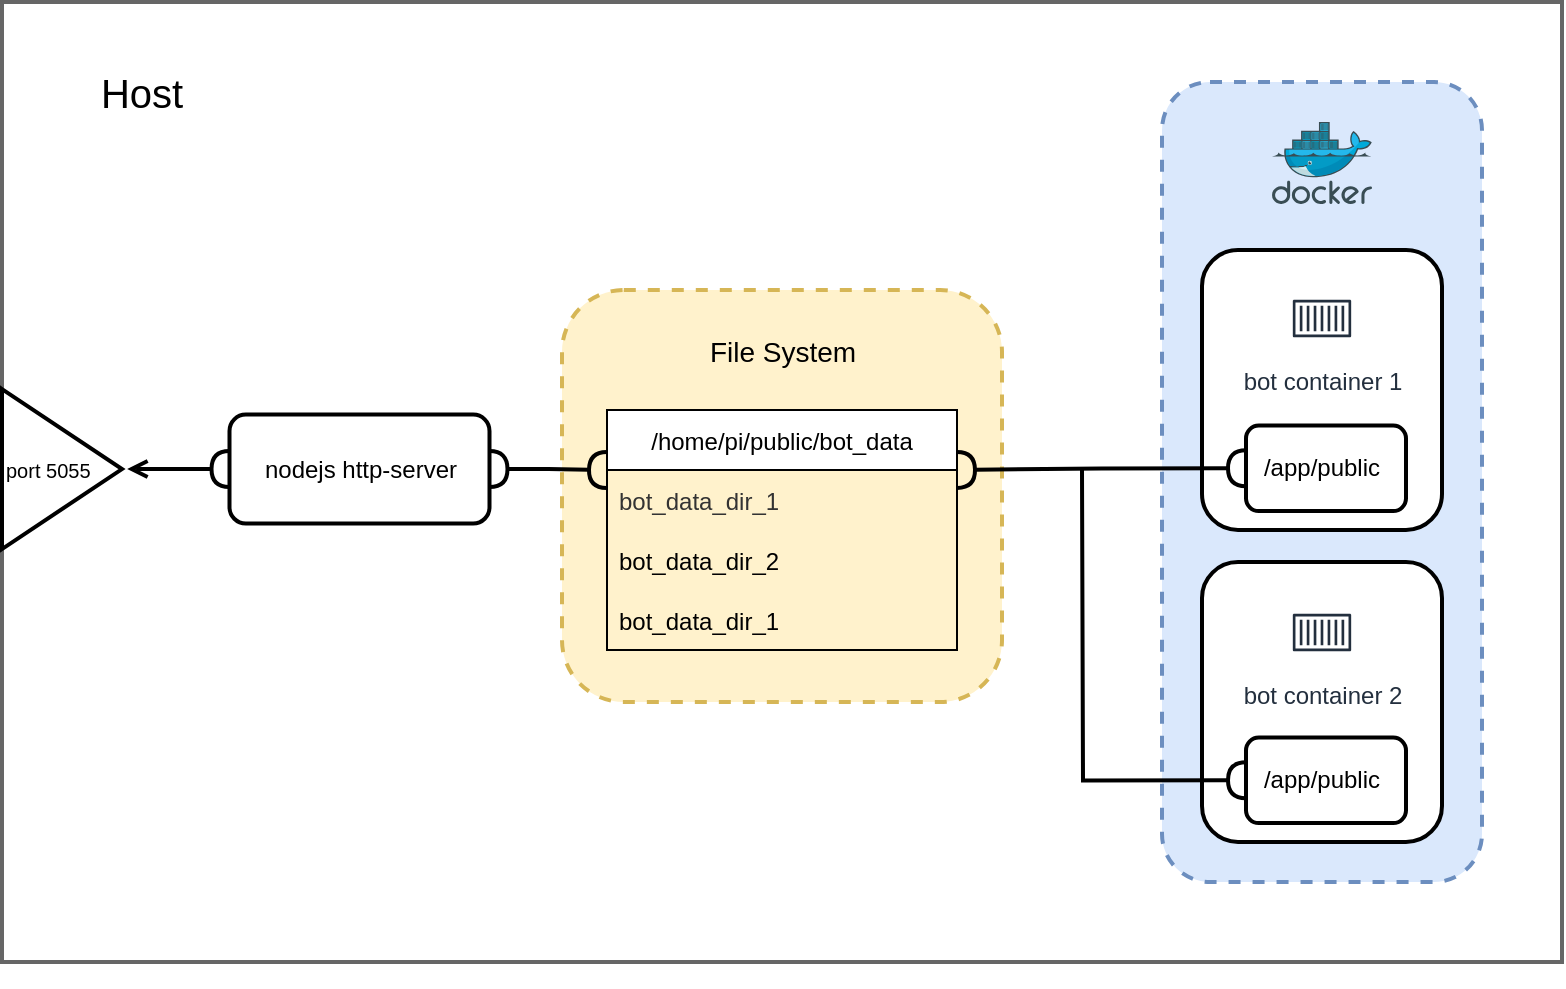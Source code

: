 <mxfile version="20.2.2" type="github"><diagram id="0d7cefc2-ccd6-e077-73ed-a8e48b0cddf6" name="Page-1"><mxGraphModel dx="1094" dy="586" grid="1" gridSize="10" guides="1" tooltips="1" connect="1" arrows="1" fold="1" page="1" pageScale="1" pageWidth="1169" pageHeight="827" background="none" math="0" shadow="0"><root><mxCell id="0"/><mxCell id="1" parent="0"/><mxCell id="QfQzrWZQ1G4UEie-W2rC-216" value="" style="whiteSpace=wrap;html=1;rounded=0;shadow=0;glass=0;sketch=0;strokeWidth=2;fillColor=#FFFFFF;fontColor=#333333;strokeColor=#666666;" parent="1" vertex="1"><mxGeometry x="180" y="80" width="780" height="480" as="geometry"/></mxCell><mxCell id="QfQzrWZQ1G4UEie-W2rC-217" style="edgeStyle=elbowEdgeStyle;rounded=0;orthogonalLoop=1;jettySize=auto;html=1;exitX=0;exitY=0.5;exitDx=0;exitDy=0;shadow=0;startArrow=halfCircle;startFill=0;endArrow=open;endFill=0;strokeColor=default;strokeWidth=2;entryX=1.043;entryY=0.5;entryDx=0;entryDy=0;entryPerimeter=0;" parent="1" source="QfQzrWZQ1G4UEie-W2rC-207" target="QfQzrWZQ1G4UEie-W2rC-229" edge="1"><mxGeometry relative="1" as="geometry"><mxPoint x="240" y="313.53" as="targetPoint"/></mxGeometry></mxCell><mxCell id="QfQzrWZQ1G4UEie-W2rC-229" value="&lt;font style=&quot;font-size: 10px;&quot;&gt;port 5055&lt;/font&gt;" style="triangle;whiteSpace=wrap;html=1;rounded=0;shadow=0;glass=0;sketch=0;fontSize=12;strokeColor=default;strokeWidth=2;fillColor=default;align=left;" parent="1" vertex="1"><mxGeometry x="180" y="273.53" width="60" height="80" as="geometry"/></mxCell><mxCell id="QfQzrWZQ1G4UEie-W2rC-171" style="edgeStyle=orthogonalEdgeStyle;rounded=0;orthogonalLoop=1;jettySize=auto;html=1;exitX=0.5;exitY=0;exitDx=0;exitDy=0;" parent="1" edge="1"><mxGeometry relative="1" as="geometry"><mxPoint x="655" y="563.857" as="targetPoint"/><mxPoint x="655" y="564" as="sourcePoint"/></mxGeometry></mxCell><mxCell id="QfQzrWZQ1G4UEie-W2rC-155" style="edgeStyle=orthogonalEdgeStyle;rounded=0;orthogonalLoop=1;jettySize=auto;html=1;exitX=0.5;exitY=0;exitDx=0;exitDy=0;" parent="1" edge="1"><mxGeometry relative="1" as="geometry"><mxPoint x="890" y="533.857" as="targetPoint"/><mxPoint x="890" y="534" as="sourcePoint"/></mxGeometry></mxCell><mxCell id="QfQzrWZQ1G4UEie-W2rC-147" value="" style="whiteSpace=wrap;html=1;strokeColor=#6c8ebf;strokeWidth=2;fillColor=#dae8fc;rounded=1;dashed=1;" parent="1" vertex="1"><mxGeometry x="760" y="120" width="160" height="400" as="geometry"/></mxCell><mxCell id="QfQzrWZQ1G4UEie-W2rC-133" value="" style="sketch=0;aspect=fixed;html=1;points=[];align=center;image;fontSize=12;image=img/lib/mscae/Docker.svg;" parent="1" vertex="1"><mxGeometry x="815.003" y="140" width="50" height="41" as="geometry"/></mxCell><mxCell id="QfQzrWZQ1G4UEie-W2rC-198" value="" style="group" parent="1" vertex="1" connectable="0"><mxGeometry x="780" y="204" width="120" height="140" as="geometry"/></mxCell><mxCell id="QfQzrWZQ1G4UEie-W2rC-156" value="" style="rounded=1;whiteSpace=wrap;html=1;strokeColor=default;strokeWidth=2;fillColor=default;glass=0;shadow=0;sketch=0;" parent="QfQzrWZQ1G4UEie-W2rC-198" vertex="1"><mxGeometry width="120" height="140" as="geometry"/></mxCell><mxCell id="QfQzrWZQ1G4UEie-W2rC-138" value="bot container 1" style="sketch=0;outlineConnect=0;fontColor=#232F3E;gradientColor=none;strokeColor=#232F3E;fillColor=none;dashed=0;verticalLabelPosition=bottom;verticalAlign=top;align=center;html=1;fontSize=12;fontStyle=0;aspect=fixed;shape=mxgraph.aws4.resourceIcon;resIcon=mxgraph.aws4.container_1;" parent="QfQzrWZQ1G4UEie-W2rC-198" vertex="1"><mxGeometry x="41.762" y="16" width="36.47" height="36.47" as="geometry"/></mxCell><mxCell id="QfQzrWZQ1G4UEie-W2rC-194" value="" style="group;dashed=1;" parent="QfQzrWZQ1G4UEie-W2rC-198" vertex="1" connectable="0"><mxGeometry x="12" y="87.79" width="96" height="42.74" as="geometry"/></mxCell><mxCell id="QfQzrWZQ1G4UEie-W2rC-193" value="" style="rounded=1;whiteSpace=wrap;html=1;shadow=0;glass=0;sketch=0;strokeColor=default;strokeWidth=2;fillColor=none;" parent="QfQzrWZQ1G4UEie-W2rC-194" vertex="1"><mxGeometry x="10" width="80" height="42.74" as="geometry"/></mxCell><mxCell id="QfQzrWZQ1G4UEie-W2rC-137" value="/app/public" style="text;html=1;strokeColor=none;fillColor=none;align=center;verticalAlign=middle;whiteSpace=wrap;rounded=0;container=0;" parent="QfQzrWZQ1G4UEie-W2rC-194" vertex="1"><mxGeometry x="12" y="6.37" width="72.0" height="30" as="geometry"/></mxCell><mxCell id="QfQzrWZQ1G4UEie-W2rC-199" value="" style="group" parent="1" vertex="1" connectable="0"><mxGeometry x="780" y="360" width="120" height="140" as="geometry"/></mxCell><mxCell id="QfQzrWZQ1G4UEie-W2rC-200" value="" style="rounded=1;whiteSpace=wrap;html=1;strokeColor=default;strokeWidth=2;fillColor=default;glass=0;shadow=0;sketch=0;" parent="QfQzrWZQ1G4UEie-W2rC-199" vertex="1"><mxGeometry width="120" height="140" as="geometry"/></mxCell><mxCell id="QfQzrWZQ1G4UEie-W2rC-201" value="bot container 2" style="sketch=0;outlineConnect=0;fontColor=#232F3E;gradientColor=none;strokeColor=#232F3E;fillColor=none;dashed=0;verticalLabelPosition=bottom;verticalAlign=top;align=center;html=1;fontSize=12;fontStyle=0;aspect=fixed;shape=mxgraph.aws4.resourceIcon;resIcon=mxgraph.aws4.container_1;" parent="QfQzrWZQ1G4UEie-W2rC-199" vertex="1"><mxGeometry x="41.762" y="17" width="36.47" height="36.47" as="geometry"/></mxCell><mxCell id="QfQzrWZQ1G4UEie-W2rC-202" value="" style="group" parent="QfQzrWZQ1G4UEie-W2rC-199" vertex="1" connectable="0"><mxGeometry x="12" y="87.79" width="96" height="42.74" as="geometry"/></mxCell><mxCell id="QfQzrWZQ1G4UEie-W2rC-203" value="" style="rounded=1;whiteSpace=wrap;html=1;shadow=0;glass=0;sketch=0;strokeColor=default;strokeWidth=2;fillColor=none;" parent="QfQzrWZQ1G4UEie-W2rC-202" vertex="1"><mxGeometry x="10" width="80" height="42.74" as="geometry"/></mxCell><mxCell id="QfQzrWZQ1G4UEie-W2rC-204" value="/app/public" style="text;html=1;strokeColor=none;fillColor=none;align=center;verticalAlign=middle;whiteSpace=wrap;rounded=0;container=0;" parent="QfQzrWZQ1G4UEie-W2rC-202" vertex="1"><mxGeometry x="12" y="6.37" width="72.0" height="30" as="geometry"/></mxCell><mxCell id="QfQzrWZQ1G4UEie-W2rC-206" style="edgeStyle=orthogonalEdgeStyle;rounded=0;orthogonalLoop=1;jettySize=auto;html=1;exitX=0;exitY=0.5;exitDx=0;exitDy=0;strokeWidth=2;startArrow=halfCircle;startFill=0;endArrow=none;endFill=0;shadow=0;" parent="1" source="QfQzrWZQ1G4UEie-W2rC-203" edge="1"><mxGeometry relative="1" as="geometry"><mxPoint x="720" y="314" as="targetPoint"/></mxGeometry></mxCell><mxCell id="QfQzrWZQ1G4UEie-W2rC-207" value="" style="whiteSpace=wrap;html=1;strokeColor=default;strokeWidth=2;fillColor=default;rounded=1;" parent="1" vertex="1"><mxGeometry x="293.75" y="286.3" width="130" height="54.47" as="geometry"/></mxCell><mxCell id="QfQzrWZQ1G4UEie-W2rC-210" value="nodejs http-server" style="text;html=1;strokeColor=none;fillColor=none;align=center;verticalAlign=middle;whiteSpace=wrap;rounded=0;shadow=1;glass=1;sketch=1;" parent="1" vertex="1"><mxGeometry x="307.5" y="298.53" width="102.5" height="30" as="geometry"/></mxCell><mxCell id="QfQzrWZQ1G4UEie-W2rC-233" value="&lt;font style=&quot;font-size: 20px;&quot;&gt;Host&lt;/font&gt;" style="text;html=1;strokeColor=none;fillColor=none;align=center;verticalAlign=middle;whiteSpace=wrap;rounded=0;shadow=0;glass=0;labelBackgroundColor=none;labelBorderColor=none;sketch=0;fontSize=14;" parent="1" vertex="1"><mxGeometry x="220" y="110" width="60" height="30" as="geometry"/></mxCell><mxCell id="QfQzrWZQ1G4UEie-W2rC-169" value="" style="whiteSpace=wrap;html=1;strokeWidth=2;rounded=1;dashed=1;fillColor=#fff2cc;strokeColor=#d6b656;" parent="1" vertex="1"><mxGeometry x="460" y="224" width="220" height="206" as="geometry"/></mxCell><mxCell id="1ZJtoYT5BDIFIJYij1ej-9" style="edgeStyle=orthogonalEdgeStyle;rounded=0;orthogonalLoop=1;jettySize=auto;html=1;exitX=1;exitY=0.5;exitDx=0;exitDy=0;entryX=0;entryY=0.25;entryDx=0;entryDy=0;startArrow=halfCircle;startFill=0;endArrow=halfCircle;endFill=0;strokeWidth=2;" edge="1" parent="1" source="QfQzrWZQ1G4UEie-W2rC-207" target="1ZJtoYT5BDIFIJYij1ej-1"><mxGeometry relative="1" as="geometry"/></mxCell><mxCell id="1ZJtoYT5BDIFIJYij1ej-10" style="edgeStyle=orthogonalEdgeStyle;rounded=0;orthogonalLoop=1;jettySize=auto;html=1;exitX=0;exitY=0.5;exitDx=0;exitDy=0;entryX=1;entryY=0.25;entryDx=0;entryDy=0;startArrow=halfCircle;startFill=0;endArrow=halfCircle;endFill=0;strokeWidth=2;" edge="1" parent="1" source="QfQzrWZQ1G4UEie-W2rC-193" target="1ZJtoYT5BDIFIJYij1ej-1"><mxGeometry relative="1" as="geometry"/></mxCell><mxCell id="QfQzrWZQ1G4UEie-W2rC-181" value="&lt;font style=&quot;font-size: 14px;&quot;&gt;File System&lt;/font&gt;" style="text;html=1;strokeColor=none;fillColor=none;align=center;verticalAlign=middle;whiteSpace=wrap;rounded=0;shadow=1;glass=1;sketch=1;" parent="1" vertex="1"><mxGeometry x="508.75" y="240" width="122.5" height="30" as="geometry"/></mxCell><mxCell id="1ZJtoYT5BDIFIJYij1ej-1" value="/home/pi/public/bot_data" style="swimlane;fontStyle=0;childLayout=stackLayout;horizontal=1;startSize=30;horizontalStack=0;resizeParent=1;resizeParentMax=0;resizeLast=0;collapsible=1;marginBottom=0;" vertex="1" parent="1"><mxGeometry x="482.5" y="284.0" width="175" height="120" as="geometry"><mxRectangle x="505" y="414" width="170" height="30" as="alternateBounds"/></mxGeometry></mxCell><mxCell id="1ZJtoYT5BDIFIJYij1ej-2" value="bot_data_dir_1" style="text;align=left;verticalAlign=middle;spacingLeft=4;spacingRight=4;overflow=hidden;points=[[0,0.5],[1,0.5]];portConstraint=eastwest;rotatable=0;opacity=0;fillColor=#f5f5f5;fontColor=#333333;strokeColor=#666666;" vertex="1" parent="1ZJtoYT5BDIFIJYij1ej-1"><mxGeometry y="30" width="175" height="30" as="geometry"/></mxCell><mxCell id="1ZJtoYT5BDIFIJYij1ej-3" value="bot_data_dir_2" style="text;strokeColor=none;fillColor=none;align=left;verticalAlign=middle;spacingLeft=4;spacingRight=4;overflow=hidden;points=[[0,0.5],[1,0.5]];portConstraint=eastwest;rotatable=0;" vertex="1" parent="1ZJtoYT5BDIFIJYij1ej-1"><mxGeometry y="60" width="175" height="30" as="geometry"/></mxCell><mxCell id="1ZJtoYT5BDIFIJYij1ej-4" value="bot_data_dir_1" style="text;strokeColor=none;fillColor=none;align=left;verticalAlign=middle;spacingLeft=4;spacingRight=4;overflow=hidden;points=[[0,0.5],[1,0.5]];portConstraint=eastwest;rotatable=0;" vertex="1" parent="1ZJtoYT5BDIFIJYij1ej-1"><mxGeometry y="90" width="175" height="30" as="geometry"/></mxCell></root></mxGraphModel></diagram></mxfile>